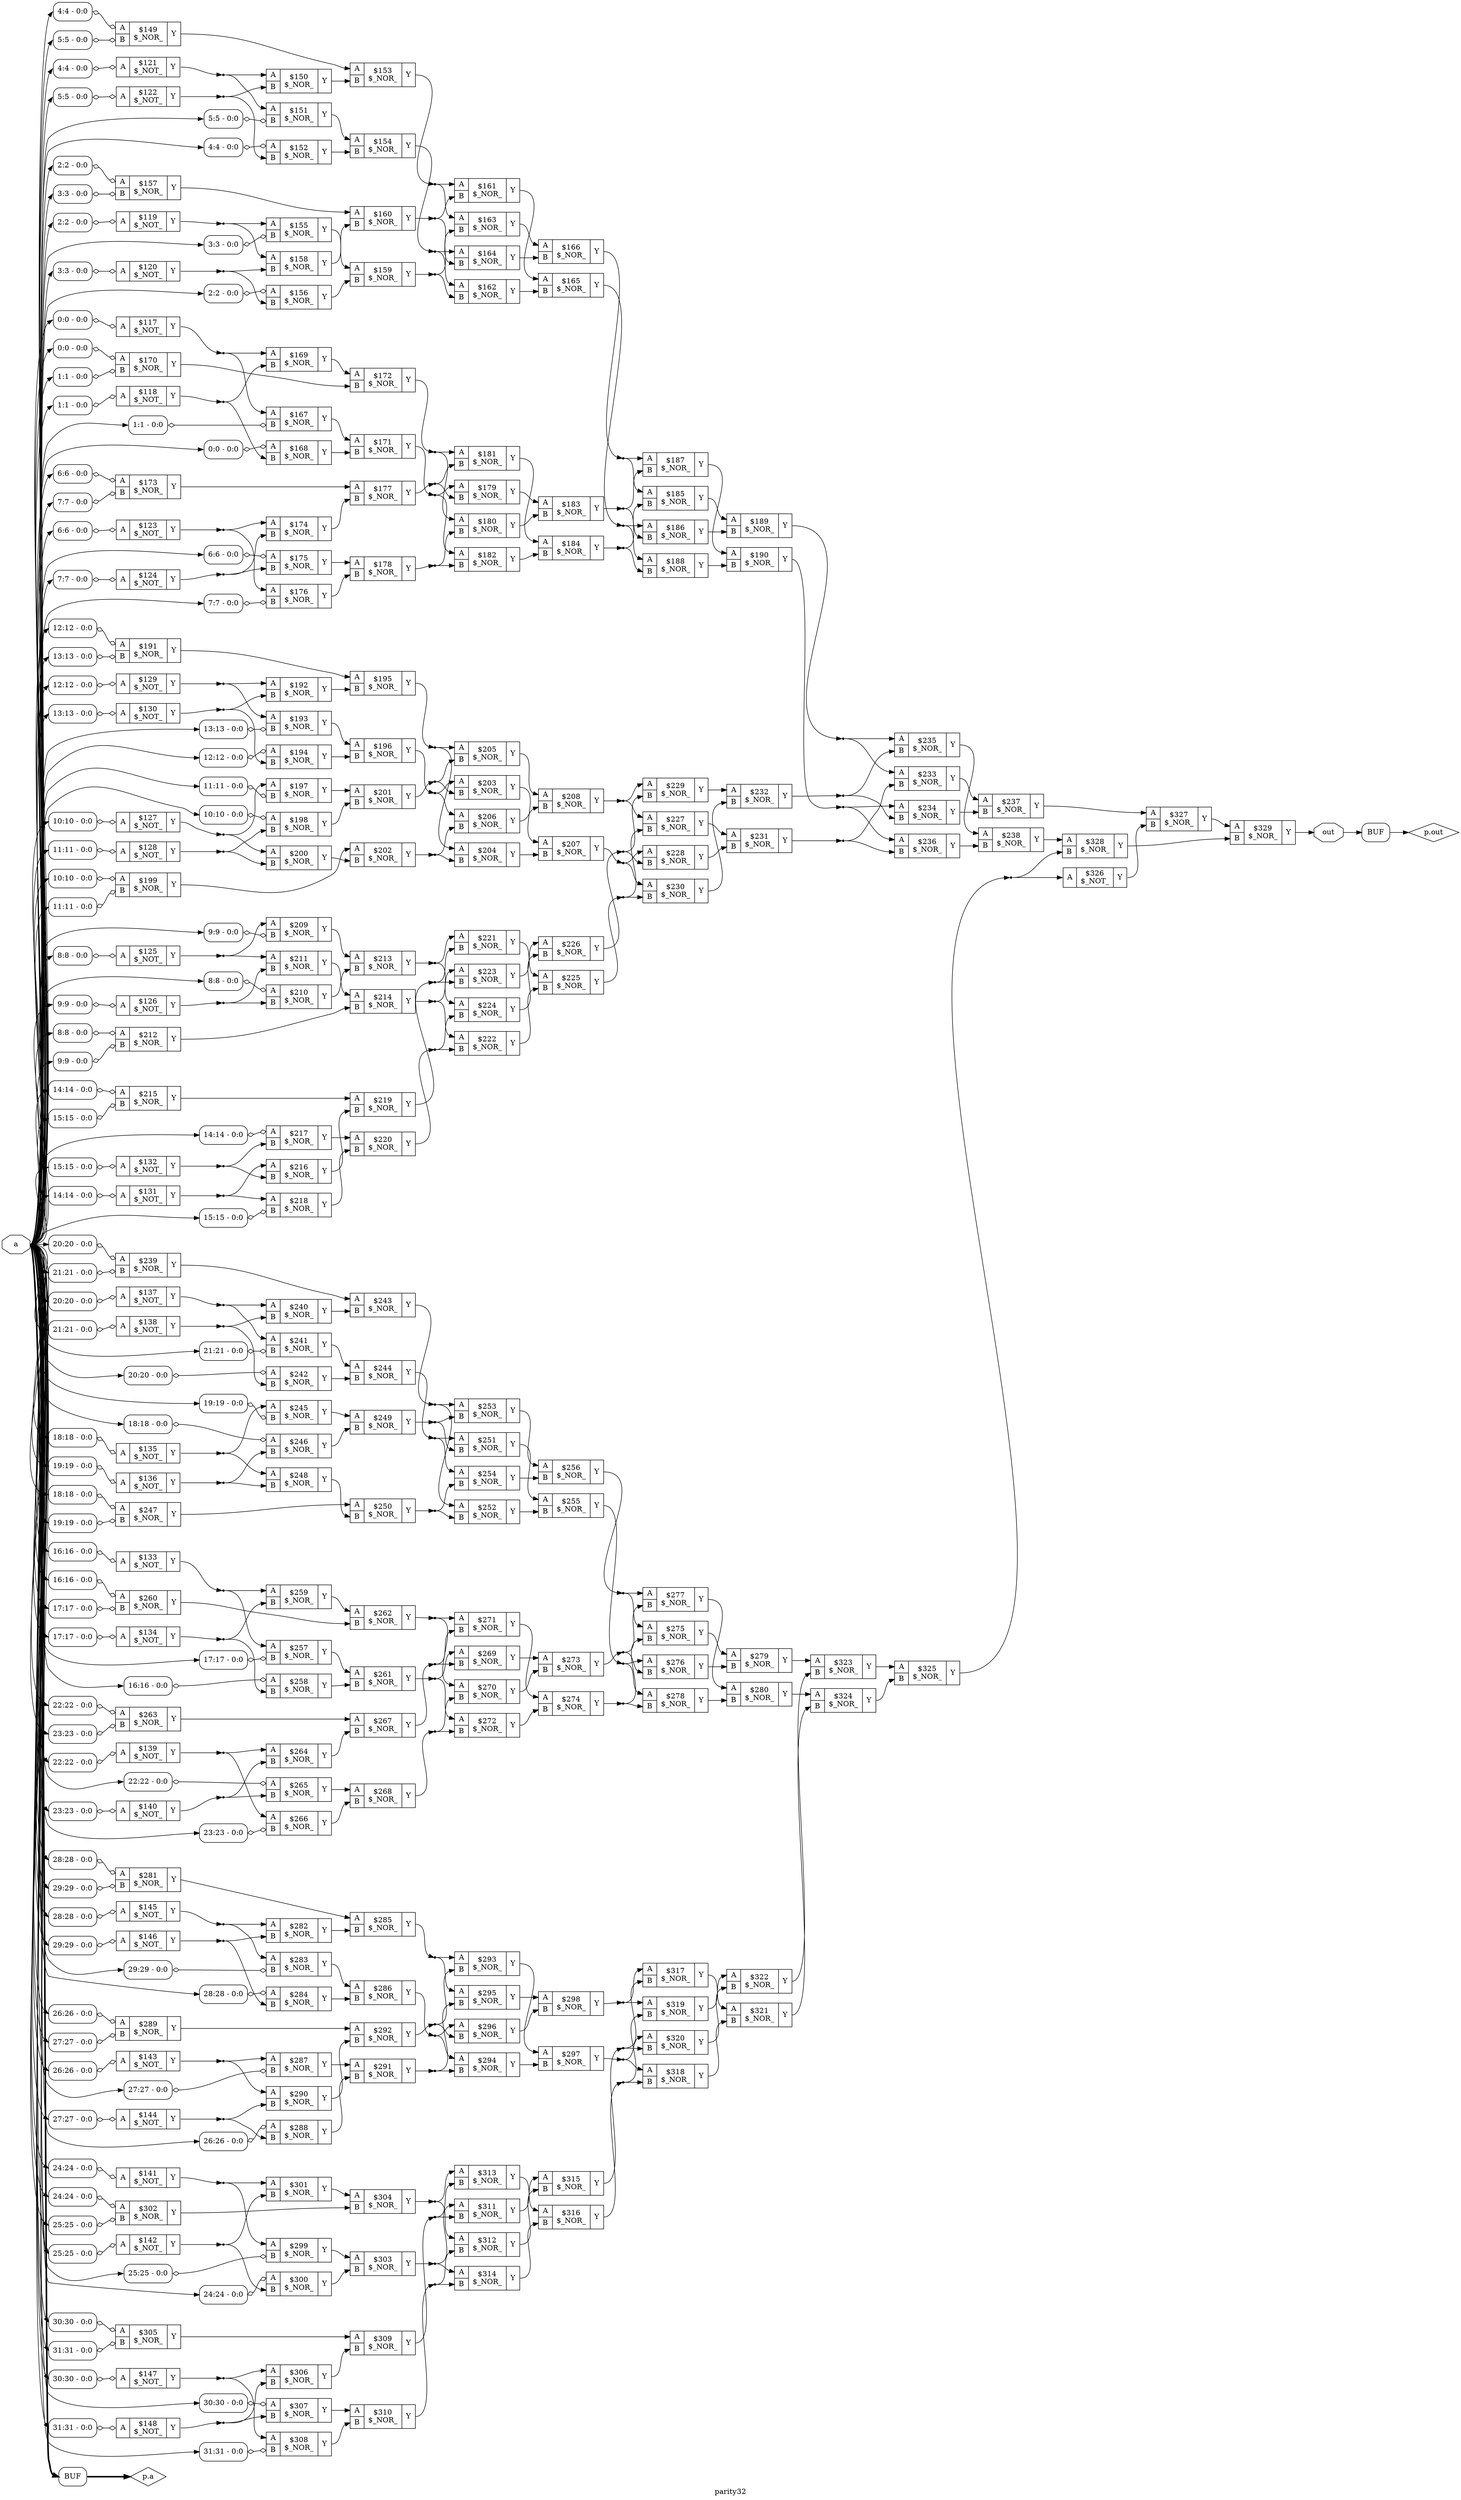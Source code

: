 digraph "parity32" {
label="parity32";
rankdir="LR";
remincross=true;
n213 [ shape=octagon, label="a", color="black", fontcolor="black" ];
n214 [ shape=octagon, label="out", color="black", fontcolor="black" ];
n215 [ shape=diamond, label="p.a", color="black", fontcolor="black" ];
n216 [ shape=diamond, label="p.out", color="black", fontcolor="black" ];
c219 [ shape=record, label="{{<p217> A}|$117\n$_NOT_|{<p218> Y}}" ];
x0 [ shape=record, style=rounded, label="<s0> 0:0 - 0:0 " ];
x0:e -> c219:p217:w [arrowhead=odiamond, arrowtail=odiamond, dir=both, color="black", label=""];
c220 [ shape=record, label="{{<p217> A}|$118\n$_NOT_|{<p218> Y}}" ];
x1 [ shape=record, style=rounded, label="<s0> 1:1 - 0:0 " ];
x1:e -> c220:p217:w [arrowhead=odiamond, arrowtail=odiamond, dir=both, color="black", label=""];
c221 [ shape=record, label="{{<p217> A}|$119\n$_NOT_|{<p218> Y}}" ];
x2 [ shape=record, style=rounded, label="<s0> 2:2 - 0:0 " ];
x2:e -> c221:p217:w [arrowhead=odiamond, arrowtail=odiamond, dir=both, color="black", label=""];
c222 [ shape=record, label="{{<p217> A}|$120\n$_NOT_|{<p218> Y}}" ];
x3 [ shape=record, style=rounded, label="<s0> 3:3 - 0:0 " ];
x3:e -> c222:p217:w [arrowhead=odiamond, arrowtail=odiamond, dir=both, color="black", label=""];
c223 [ shape=record, label="{{<p217> A}|$121\n$_NOT_|{<p218> Y}}" ];
x4 [ shape=record, style=rounded, label="<s0> 4:4 - 0:0 " ];
x4:e -> c223:p217:w [arrowhead=odiamond, arrowtail=odiamond, dir=both, color="black", label=""];
c224 [ shape=record, label="{{<p217> A}|$122\n$_NOT_|{<p218> Y}}" ];
x5 [ shape=record, style=rounded, label="<s0> 5:5 - 0:0 " ];
x5:e -> c224:p217:w [arrowhead=odiamond, arrowtail=odiamond, dir=both, color="black", label=""];
c225 [ shape=record, label="{{<p217> A}|$123\n$_NOT_|{<p218> Y}}" ];
x6 [ shape=record, style=rounded, label="<s0> 6:6 - 0:0 " ];
x6:e -> c225:p217:w [arrowhead=odiamond, arrowtail=odiamond, dir=both, color="black", label=""];
c226 [ shape=record, label="{{<p217> A}|$124\n$_NOT_|{<p218> Y}}" ];
x7 [ shape=record, style=rounded, label="<s0> 7:7 - 0:0 " ];
x7:e -> c226:p217:w [arrowhead=odiamond, arrowtail=odiamond, dir=both, color="black", label=""];
c227 [ shape=record, label="{{<p217> A}|$125\n$_NOT_|{<p218> Y}}" ];
x8 [ shape=record, style=rounded, label="<s0> 8:8 - 0:0 " ];
x8:e -> c227:p217:w [arrowhead=odiamond, arrowtail=odiamond, dir=both, color="black", label=""];
c228 [ shape=record, label="{{<p217> A}|$126\n$_NOT_|{<p218> Y}}" ];
x9 [ shape=record, style=rounded, label="<s0> 9:9 - 0:0 " ];
x9:e -> c228:p217:w [arrowhead=odiamond, arrowtail=odiamond, dir=both, color="black", label=""];
c229 [ shape=record, label="{{<p217> A}|$127\n$_NOT_|{<p218> Y}}" ];
x10 [ shape=record, style=rounded, label="<s0> 10:10 - 0:0 " ];
x10:e -> c229:p217:w [arrowhead=odiamond, arrowtail=odiamond, dir=both, color="black", label=""];
c230 [ shape=record, label="{{<p217> A}|$128\n$_NOT_|{<p218> Y}}" ];
x11 [ shape=record, style=rounded, label="<s0> 11:11 - 0:0 " ];
x11:e -> c230:p217:w [arrowhead=odiamond, arrowtail=odiamond, dir=both, color="black", label=""];
c231 [ shape=record, label="{{<p217> A}|$129\n$_NOT_|{<p218> Y}}" ];
x12 [ shape=record, style=rounded, label="<s0> 12:12 - 0:0 " ];
x12:e -> c231:p217:w [arrowhead=odiamond, arrowtail=odiamond, dir=both, color="black", label=""];
c232 [ shape=record, label="{{<p217> A}|$130\n$_NOT_|{<p218> Y}}" ];
x13 [ shape=record, style=rounded, label="<s0> 13:13 - 0:0 " ];
x13:e -> c232:p217:w [arrowhead=odiamond, arrowtail=odiamond, dir=both, color="black", label=""];
c233 [ shape=record, label="{{<p217> A}|$131\n$_NOT_|{<p218> Y}}" ];
x14 [ shape=record, style=rounded, label="<s0> 14:14 - 0:0 " ];
x14:e -> c233:p217:w [arrowhead=odiamond, arrowtail=odiamond, dir=both, color="black", label=""];
c234 [ shape=record, label="{{<p217> A}|$132\n$_NOT_|{<p218> Y}}" ];
x15 [ shape=record, style=rounded, label="<s0> 15:15 - 0:0 " ];
x15:e -> c234:p217:w [arrowhead=odiamond, arrowtail=odiamond, dir=both, color="black", label=""];
c235 [ shape=record, label="{{<p217> A}|$133\n$_NOT_|{<p218> Y}}" ];
x16 [ shape=record, style=rounded, label="<s0> 16:16 - 0:0 " ];
x16:e -> c235:p217:w [arrowhead=odiamond, arrowtail=odiamond, dir=both, color="black", label=""];
c236 [ shape=record, label="{{<p217> A}|$134\n$_NOT_|{<p218> Y}}" ];
x17 [ shape=record, style=rounded, label="<s0> 17:17 - 0:0 " ];
x17:e -> c236:p217:w [arrowhead=odiamond, arrowtail=odiamond, dir=both, color="black", label=""];
c237 [ shape=record, label="{{<p217> A}|$135\n$_NOT_|{<p218> Y}}" ];
x18 [ shape=record, style=rounded, label="<s0> 18:18 - 0:0 " ];
x18:e -> c237:p217:w [arrowhead=odiamond, arrowtail=odiamond, dir=both, color="black", label=""];
c238 [ shape=record, label="{{<p217> A}|$136\n$_NOT_|{<p218> Y}}" ];
x19 [ shape=record, style=rounded, label="<s0> 19:19 - 0:0 " ];
x19:e -> c238:p217:w [arrowhead=odiamond, arrowtail=odiamond, dir=both, color="black", label=""];
c239 [ shape=record, label="{{<p217> A}|$137\n$_NOT_|{<p218> Y}}" ];
x20 [ shape=record, style=rounded, label="<s0> 20:20 - 0:0 " ];
x20:e -> c239:p217:w [arrowhead=odiamond, arrowtail=odiamond, dir=both, color="black", label=""];
c240 [ shape=record, label="{{<p217> A}|$138\n$_NOT_|{<p218> Y}}" ];
x21 [ shape=record, style=rounded, label="<s0> 21:21 - 0:0 " ];
x21:e -> c240:p217:w [arrowhead=odiamond, arrowtail=odiamond, dir=both, color="black", label=""];
c241 [ shape=record, label="{{<p217> A}|$139\n$_NOT_|{<p218> Y}}" ];
x22 [ shape=record, style=rounded, label="<s0> 22:22 - 0:0 " ];
x22:e -> c241:p217:w [arrowhead=odiamond, arrowtail=odiamond, dir=both, color="black", label=""];
c242 [ shape=record, label="{{<p217> A}|$140\n$_NOT_|{<p218> Y}}" ];
x23 [ shape=record, style=rounded, label="<s0> 23:23 - 0:0 " ];
x23:e -> c242:p217:w [arrowhead=odiamond, arrowtail=odiamond, dir=both, color="black", label=""];
c243 [ shape=record, label="{{<p217> A}|$141\n$_NOT_|{<p218> Y}}" ];
x24 [ shape=record, style=rounded, label="<s0> 24:24 - 0:0 " ];
x24:e -> c243:p217:w [arrowhead=odiamond, arrowtail=odiamond, dir=both, color="black", label=""];
c244 [ shape=record, label="{{<p217> A}|$142\n$_NOT_|{<p218> Y}}" ];
x25 [ shape=record, style=rounded, label="<s0> 25:25 - 0:0 " ];
x25:e -> c244:p217:w [arrowhead=odiamond, arrowtail=odiamond, dir=both, color="black", label=""];
c245 [ shape=record, label="{{<p217> A}|$143\n$_NOT_|{<p218> Y}}" ];
x26 [ shape=record, style=rounded, label="<s0> 26:26 - 0:0 " ];
x26:e -> c245:p217:w [arrowhead=odiamond, arrowtail=odiamond, dir=both, color="black", label=""];
c246 [ shape=record, label="{{<p217> A}|$144\n$_NOT_|{<p218> Y}}" ];
x27 [ shape=record, style=rounded, label="<s0> 27:27 - 0:0 " ];
x27:e -> c246:p217:w [arrowhead=odiamond, arrowtail=odiamond, dir=both, color="black", label=""];
c247 [ shape=record, label="{{<p217> A}|$145\n$_NOT_|{<p218> Y}}" ];
x28 [ shape=record, style=rounded, label="<s0> 28:28 - 0:0 " ];
x28:e -> c247:p217:w [arrowhead=odiamond, arrowtail=odiamond, dir=both, color="black", label=""];
c248 [ shape=record, label="{{<p217> A}|$146\n$_NOT_|{<p218> Y}}" ];
x29 [ shape=record, style=rounded, label="<s0> 29:29 - 0:0 " ];
x29:e -> c248:p217:w [arrowhead=odiamond, arrowtail=odiamond, dir=both, color="black", label=""];
c249 [ shape=record, label="{{<p217> A}|$147\n$_NOT_|{<p218> Y}}" ];
x30 [ shape=record, style=rounded, label="<s0> 30:30 - 0:0 " ];
x30:e -> c249:p217:w [arrowhead=odiamond, arrowtail=odiamond, dir=both, color="black", label=""];
c250 [ shape=record, label="{{<p217> A}|$148\n$_NOT_|{<p218> Y}}" ];
x31 [ shape=record, style=rounded, label="<s0> 31:31 - 0:0 " ];
x31:e -> c250:p217:w [arrowhead=odiamond, arrowtail=odiamond, dir=both, color="black", label=""];
c252 [ shape=record, label="{{<p217> A|<p251> B}|$149\n$_NOR_|{<p218> Y}}" ];
x32 [ shape=record, style=rounded, label="<s0> 4:4 - 0:0 " ];
x32:e -> c252:p217:w [arrowhead=odiamond, arrowtail=odiamond, dir=both, color="black", label=""];
x33 [ shape=record, style=rounded, label="<s0> 5:5 - 0:0 " ];
x33:e -> c252:p251:w [arrowhead=odiamond, arrowtail=odiamond, dir=both, color="black", label=""];
c253 [ shape=record, label="{{<p217> A|<p251> B}|$150\n$_NOR_|{<p218> Y}}" ];
c254 [ shape=record, label="{{<p217> A|<p251> B}|$151\n$_NOR_|{<p218> Y}}" ];
x34 [ shape=record, style=rounded, label="<s0> 5:5 - 0:0 " ];
x34:e -> c254:p251:w [arrowhead=odiamond, arrowtail=odiamond, dir=both, color="black", label=""];
c255 [ shape=record, label="{{<p217> A|<p251> B}|$152\n$_NOR_|{<p218> Y}}" ];
x35 [ shape=record, style=rounded, label="<s0> 4:4 - 0:0 " ];
x35:e -> c255:p217:w [arrowhead=odiamond, arrowtail=odiamond, dir=both, color="black", label=""];
c256 [ shape=record, label="{{<p217> A|<p251> B}|$153\n$_NOR_|{<p218> Y}}" ];
c257 [ shape=record, label="{{<p217> A|<p251> B}|$154\n$_NOR_|{<p218> Y}}" ];
c258 [ shape=record, label="{{<p217> A|<p251> B}|$155\n$_NOR_|{<p218> Y}}" ];
x36 [ shape=record, style=rounded, label="<s0> 3:3 - 0:0 " ];
x36:e -> c258:p251:w [arrowhead=odiamond, arrowtail=odiamond, dir=both, color="black", label=""];
c259 [ shape=record, label="{{<p217> A|<p251> B}|$156\n$_NOR_|{<p218> Y}}" ];
x37 [ shape=record, style=rounded, label="<s0> 2:2 - 0:0 " ];
x37:e -> c259:p217:w [arrowhead=odiamond, arrowtail=odiamond, dir=both, color="black", label=""];
c260 [ shape=record, label="{{<p217> A|<p251> B}|$157\n$_NOR_|{<p218> Y}}" ];
x38 [ shape=record, style=rounded, label="<s0> 2:2 - 0:0 " ];
x38:e -> c260:p217:w [arrowhead=odiamond, arrowtail=odiamond, dir=both, color="black", label=""];
x39 [ shape=record, style=rounded, label="<s0> 3:3 - 0:0 " ];
x39:e -> c260:p251:w [arrowhead=odiamond, arrowtail=odiamond, dir=both, color="black", label=""];
c261 [ shape=record, label="{{<p217> A|<p251> B}|$158\n$_NOR_|{<p218> Y}}" ];
c262 [ shape=record, label="{{<p217> A|<p251> B}|$159\n$_NOR_|{<p218> Y}}" ];
c263 [ shape=record, label="{{<p217> A|<p251> B}|$160\n$_NOR_|{<p218> Y}}" ];
c264 [ shape=record, label="{{<p217> A|<p251> B}|$161\n$_NOR_|{<p218> Y}}" ];
c265 [ shape=record, label="{{<p217> A|<p251> B}|$162\n$_NOR_|{<p218> Y}}" ];
c266 [ shape=record, label="{{<p217> A|<p251> B}|$163\n$_NOR_|{<p218> Y}}" ];
c267 [ shape=record, label="{{<p217> A|<p251> B}|$164\n$_NOR_|{<p218> Y}}" ];
c268 [ shape=record, label="{{<p217> A|<p251> B}|$165\n$_NOR_|{<p218> Y}}" ];
c269 [ shape=record, label="{{<p217> A|<p251> B}|$166\n$_NOR_|{<p218> Y}}" ];
c270 [ shape=record, label="{{<p217> A|<p251> B}|$167\n$_NOR_|{<p218> Y}}" ];
x40 [ shape=record, style=rounded, label="<s0> 1:1 - 0:0 " ];
x40:e -> c270:p251:w [arrowhead=odiamond, arrowtail=odiamond, dir=both, color="black", label=""];
c271 [ shape=record, label="{{<p217> A|<p251> B}|$168\n$_NOR_|{<p218> Y}}" ];
x41 [ shape=record, style=rounded, label="<s0> 0:0 - 0:0 " ];
x41:e -> c271:p217:w [arrowhead=odiamond, arrowtail=odiamond, dir=both, color="black", label=""];
c272 [ shape=record, label="{{<p217> A|<p251> B}|$169\n$_NOR_|{<p218> Y}}" ];
c273 [ shape=record, label="{{<p217> A|<p251> B}|$170\n$_NOR_|{<p218> Y}}" ];
x42 [ shape=record, style=rounded, label="<s0> 0:0 - 0:0 " ];
x42:e -> c273:p217:w [arrowhead=odiamond, arrowtail=odiamond, dir=both, color="black", label=""];
x43 [ shape=record, style=rounded, label="<s0> 1:1 - 0:0 " ];
x43:e -> c273:p251:w [arrowhead=odiamond, arrowtail=odiamond, dir=both, color="black", label=""];
c274 [ shape=record, label="{{<p217> A|<p251> B}|$171\n$_NOR_|{<p218> Y}}" ];
c275 [ shape=record, label="{{<p217> A|<p251> B}|$172\n$_NOR_|{<p218> Y}}" ];
c276 [ shape=record, label="{{<p217> A|<p251> B}|$173\n$_NOR_|{<p218> Y}}" ];
x44 [ shape=record, style=rounded, label="<s0> 6:6 - 0:0 " ];
x44:e -> c276:p217:w [arrowhead=odiamond, arrowtail=odiamond, dir=both, color="black", label=""];
x45 [ shape=record, style=rounded, label="<s0> 7:7 - 0:0 " ];
x45:e -> c276:p251:w [arrowhead=odiamond, arrowtail=odiamond, dir=both, color="black", label=""];
c277 [ shape=record, label="{{<p217> A|<p251> B}|$174\n$_NOR_|{<p218> Y}}" ];
c278 [ shape=record, label="{{<p217> A|<p251> B}|$175\n$_NOR_|{<p218> Y}}" ];
x46 [ shape=record, style=rounded, label="<s0> 6:6 - 0:0 " ];
x46:e -> c278:p217:w [arrowhead=odiamond, arrowtail=odiamond, dir=both, color="black", label=""];
c279 [ shape=record, label="{{<p217> A|<p251> B}|$176\n$_NOR_|{<p218> Y}}" ];
x47 [ shape=record, style=rounded, label="<s0> 7:7 - 0:0 " ];
x47:e -> c279:p251:w [arrowhead=odiamond, arrowtail=odiamond, dir=both, color="black", label=""];
c280 [ shape=record, label="{{<p217> A|<p251> B}|$177\n$_NOR_|{<p218> Y}}" ];
c281 [ shape=record, label="{{<p217> A|<p251> B}|$178\n$_NOR_|{<p218> Y}}" ];
c282 [ shape=record, label="{{<p217> A|<p251> B}|$179\n$_NOR_|{<p218> Y}}" ];
c283 [ shape=record, label="{{<p217> A|<p251> B}|$180\n$_NOR_|{<p218> Y}}" ];
c284 [ shape=record, label="{{<p217> A|<p251> B}|$181\n$_NOR_|{<p218> Y}}" ];
c285 [ shape=record, label="{{<p217> A|<p251> B}|$182\n$_NOR_|{<p218> Y}}" ];
c286 [ shape=record, label="{{<p217> A|<p251> B}|$183\n$_NOR_|{<p218> Y}}" ];
c287 [ shape=record, label="{{<p217> A|<p251> B}|$184\n$_NOR_|{<p218> Y}}" ];
c288 [ shape=record, label="{{<p217> A|<p251> B}|$185\n$_NOR_|{<p218> Y}}" ];
c289 [ shape=record, label="{{<p217> A|<p251> B}|$186\n$_NOR_|{<p218> Y}}" ];
c290 [ shape=record, label="{{<p217> A|<p251> B}|$187\n$_NOR_|{<p218> Y}}" ];
c291 [ shape=record, label="{{<p217> A|<p251> B}|$188\n$_NOR_|{<p218> Y}}" ];
c292 [ shape=record, label="{{<p217> A|<p251> B}|$189\n$_NOR_|{<p218> Y}}" ];
c293 [ shape=record, label="{{<p217> A|<p251> B}|$190\n$_NOR_|{<p218> Y}}" ];
c294 [ shape=record, label="{{<p217> A|<p251> B}|$191\n$_NOR_|{<p218> Y}}" ];
x48 [ shape=record, style=rounded, label="<s0> 12:12 - 0:0 " ];
x48:e -> c294:p217:w [arrowhead=odiamond, arrowtail=odiamond, dir=both, color="black", label=""];
x49 [ shape=record, style=rounded, label="<s0> 13:13 - 0:0 " ];
x49:e -> c294:p251:w [arrowhead=odiamond, arrowtail=odiamond, dir=both, color="black", label=""];
c295 [ shape=record, label="{{<p217> A|<p251> B}|$192\n$_NOR_|{<p218> Y}}" ];
c296 [ shape=record, label="{{<p217> A|<p251> B}|$193\n$_NOR_|{<p218> Y}}" ];
x50 [ shape=record, style=rounded, label="<s0> 13:13 - 0:0 " ];
x50:e -> c296:p251:w [arrowhead=odiamond, arrowtail=odiamond, dir=both, color="black", label=""];
c297 [ shape=record, label="{{<p217> A|<p251> B}|$194\n$_NOR_|{<p218> Y}}" ];
x51 [ shape=record, style=rounded, label="<s0> 12:12 - 0:0 " ];
x51:e -> c297:p217:w [arrowhead=odiamond, arrowtail=odiamond, dir=both, color="black", label=""];
c298 [ shape=record, label="{{<p217> A|<p251> B}|$195\n$_NOR_|{<p218> Y}}" ];
c299 [ shape=record, label="{{<p217> A|<p251> B}|$196\n$_NOR_|{<p218> Y}}" ];
c300 [ shape=record, label="{{<p217> A|<p251> B}|$197\n$_NOR_|{<p218> Y}}" ];
x52 [ shape=record, style=rounded, label="<s0> 11:11 - 0:0 " ];
x52:e -> c300:p251:w [arrowhead=odiamond, arrowtail=odiamond, dir=both, color="black", label=""];
c301 [ shape=record, label="{{<p217> A|<p251> B}|$198\n$_NOR_|{<p218> Y}}" ];
x53 [ shape=record, style=rounded, label="<s0> 10:10 - 0:0 " ];
x53:e -> c301:p217:w [arrowhead=odiamond, arrowtail=odiamond, dir=both, color="black", label=""];
c302 [ shape=record, label="{{<p217> A|<p251> B}|$199\n$_NOR_|{<p218> Y}}" ];
x54 [ shape=record, style=rounded, label="<s0> 10:10 - 0:0 " ];
x54:e -> c302:p217:w [arrowhead=odiamond, arrowtail=odiamond, dir=both, color="black", label=""];
x55 [ shape=record, style=rounded, label="<s0> 11:11 - 0:0 " ];
x55:e -> c302:p251:w [arrowhead=odiamond, arrowtail=odiamond, dir=both, color="black", label=""];
c303 [ shape=record, label="{{<p217> A|<p251> B}|$200\n$_NOR_|{<p218> Y}}" ];
c304 [ shape=record, label="{{<p217> A|<p251> B}|$201\n$_NOR_|{<p218> Y}}" ];
c305 [ shape=record, label="{{<p217> A|<p251> B}|$202\n$_NOR_|{<p218> Y}}" ];
c306 [ shape=record, label="{{<p217> A|<p251> B}|$203\n$_NOR_|{<p218> Y}}" ];
c307 [ shape=record, label="{{<p217> A|<p251> B}|$204\n$_NOR_|{<p218> Y}}" ];
c308 [ shape=record, label="{{<p217> A|<p251> B}|$205\n$_NOR_|{<p218> Y}}" ];
c309 [ shape=record, label="{{<p217> A|<p251> B}|$206\n$_NOR_|{<p218> Y}}" ];
c310 [ shape=record, label="{{<p217> A|<p251> B}|$207\n$_NOR_|{<p218> Y}}" ];
c311 [ shape=record, label="{{<p217> A|<p251> B}|$208\n$_NOR_|{<p218> Y}}" ];
c312 [ shape=record, label="{{<p217> A|<p251> B}|$209\n$_NOR_|{<p218> Y}}" ];
x56 [ shape=record, style=rounded, label="<s0> 9:9 - 0:0 " ];
x56:e -> c312:p251:w [arrowhead=odiamond, arrowtail=odiamond, dir=both, color="black", label=""];
c313 [ shape=record, label="{{<p217> A|<p251> B}|$210\n$_NOR_|{<p218> Y}}" ];
x57 [ shape=record, style=rounded, label="<s0> 8:8 - 0:0 " ];
x57:e -> c313:p217:w [arrowhead=odiamond, arrowtail=odiamond, dir=both, color="black", label=""];
c314 [ shape=record, label="{{<p217> A|<p251> B}|$211\n$_NOR_|{<p218> Y}}" ];
c315 [ shape=record, label="{{<p217> A|<p251> B}|$212\n$_NOR_|{<p218> Y}}" ];
x58 [ shape=record, style=rounded, label="<s0> 8:8 - 0:0 " ];
x58:e -> c315:p217:w [arrowhead=odiamond, arrowtail=odiamond, dir=both, color="black", label=""];
x59 [ shape=record, style=rounded, label="<s0> 9:9 - 0:0 " ];
x59:e -> c315:p251:w [arrowhead=odiamond, arrowtail=odiamond, dir=both, color="black", label=""];
c316 [ shape=record, label="{{<p217> A|<p251> B}|$213\n$_NOR_|{<p218> Y}}" ];
c317 [ shape=record, label="{{<p217> A|<p251> B}|$214\n$_NOR_|{<p218> Y}}" ];
c318 [ shape=record, label="{{<p217> A|<p251> B}|$215\n$_NOR_|{<p218> Y}}" ];
x60 [ shape=record, style=rounded, label="<s0> 14:14 - 0:0 " ];
x60:e -> c318:p217:w [arrowhead=odiamond, arrowtail=odiamond, dir=both, color="black", label=""];
x61 [ shape=record, style=rounded, label="<s0> 15:15 - 0:0 " ];
x61:e -> c318:p251:w [arrowhead=odiamond, arrowtail=odiamond, dir=both, color="black", label=""];
c319 [ shape=record, label="{{<p217> A|<p251> B}|$216\n$_NOR_|{<p218> Y}}" ];
c320 [ shape=record, label="{{<p217> A|<p251> B}|$217\n$_NOR_|{<p218> Y}}" ];
x62 [ shape=record, style=rounded, label="<s0> 14:14 - 0:0 " ];
x62:e -> c320:p217:w [arrowhead=odiamond, arrowtail=odiamond, dir=both, color="black", label=""];
c321 [ shape=record, label="{{<p217> A|<p251> B}|$218\n$_NOR_|{<p218> Y}}" ];
x63 [ shape=record, style=rounded, label="<s0> 15:15 - 0:0 " ];
x63:e -> c321:p251:w [arrowhead=odiamond, arrowtail=odiamond, dir=both, color="black", label=""];
c322 [ shape=record, label="{{<p217> A|<p251> B}|$219\n$_NOR_|{<p218> Y}}" ];
c323 [ shape=record, label="{{<p217> A|<p251> B}|$220\n$_NOR_|{<p218> Y}}" ];
c324 [ shape=record, label="{{<p217> A|<p251> B}|$221\n$_NOR_|{<p218> Y}}" ];
c325 [ shape=record, label="{{<p217> A|<p251> B}|$222\n$_NOR_|{<p218> Y}}" ];
c326 [ shape=record, label="{{<p217> A|<p251> B}|$223\n$_NOR_|{<p218> Y}}" ];
c327 [ shape=record, label="{{<p217> A|<p251> B}|$224\n$_NOR_|{<p218> Y}}" ];
c328 [ shape=record, label="{{<p217> A|<p251> B}|$225\n$_NOR_|{<p218> Y}}" ];
c329 [ shape=record, label="{{<p217> A|<p251> B}|$226\n$_NOR_|{<p218> Y}}" ];
c330 [ shape=record, label="{{<p217> A|<p251> B}|$227\n$_NOR_|{<p218> Y}}" ];
c331 [ shape=record, label="{{<p217> A|<p251> B}|$228\n$_NOR_|{<p218> Y}}" ];
c332 [ shape=record, label="{{<p217> A|<p251> B}|$229\n$_NOR_|{<p218> Y}}" ];
c333 [ shape=record, label="{{<p217> A|<p251> B}|$230\n$_NOR_|{<p218> Y}}" ];
c334 [ shape=record, label="{{<p217> A|<p251> B}|$231\n$_NOR_|{<p218> Y}}" ];
c335 [ shape=record, label="{{<p217> A|<p251> B}|$232\n$_NOR_|{<p218> Y}}" ];
c336 [ shape=record, label="{{<p217> A|<p251> B}|$233\n$_NOR_|{<p218> Y}}" ];
c337 [ shape=record, label="{{<p217> A|<p251> B}|$234\n$_NOR_|{<p218> Y}}" ];
c338 [ shape=record, label="{{<p217> A|<p251> B}|$235\n$_NOR_|{<p218> Y}}" ];
c339 [ shape=record, label="{{<p217> A|<p251> B}|$236\n$_NOR_|{<p218> Y}}" ];
c340 [ shape=record, label="{{<p217> A|<p251> B}|$237\n$_NOR_|{<p218> Y}}" ];
c341 [ shape=record, label="{{<p217> A|<p251> B}|$238\n$_NOR_|{<p218> Y}}" ];
c342 [ shape=record, label="{{<p217> A|<p251> B}|$239\n$_NOR_|{<p218> Y}}" ];
x64 [ shape=record, style=rounded, label="<s0> 20:20 - 0:0 " ];
x64:e -> c342:p217:w [arrowhead=odiamond, arrowtail=odiamond, dir=both, color="black", label=""];
x65 [ shape=record, style=rounded, label="<s0> 21:21 - 0:0 " ];
x65:e -> c342:p251:w [arrowhead=odiamond, arrowtail=odiamond, dir=both, color="black", label=""];
c343 [ shape=record, label="{{<p217> A|<p251> B}|$240\n$_NOR_|{<p218> Y}}" ];
c344 [ shape=record, label="{{<p217> A|<p251> B}|$241\n$_NOR_|{<p218> Y}}" ];
x66 [ shape=record, style=rounded, label="<s0> 21:21 - 0:0 " ];
x66:e -> c344:p251:w [arrowhead=odiamond, arrowtail=odiamond, dir=both, color="black", label=""];
c345 [ shape=record, label="{{<p217> A|<p251> B}|$242\n$_NOR_|{<p218> Y}}" ];
x67 [ shape=record, style=rounded, label="<s0> 20:20 - 0:0 " ];
x67:e -> c345:p217:w [arrowhead=odiamond, arrowtail=odiamond, dir=both, color="black", label=""];
c346 [ shape=record, label="{{<p217> A|<p251> B}|$243\n$_NOR_|{<p218> Y}}" ];
c347 [ shape=record, label="{{<p217> A|<p251> B}|$244\n$_NOR_|{<p218> Y}}" ];
c348 [ shape=record, label="{{<p217> A|<p251> B}|$245\n$_NOR_|{<p218> Y}}" ];
x68 [ shape=record, style=rounded, label="<s0> 19:19 - 0:0 " ];
x68:e -> c348:p251:w [arrowhead=odiamond, arrowtail=odiamond, dir=both, color="black", label=""];
c349 [ shape=record, label="{{<p217> A|<p251> B}|$246\n$_NOR_|{<p218> Y}}" ];
x69 [ shape=record, style=rounded, label="<s0> 18:18 - 0:0 " ];
x69:e -> c349:p217:w [arrowhead=odiamond, arrowtail=odiamond, dir=both, color="black", label=""];
c350 [ shape=record, label="{{<p217> A|<p251> B}|$247\n$_NOR_|{<p218> Y}}" ];
x70 [ shape=record, style=rounded, label="<s0> 18:18 - 0:0 " ];
x70:e -> c350:p217:w [arrowhead=odiamond, arrowtail=odiamond, dir=both, color="black", label=""];
x71 [ shape=record, style=rounded, label="<s0> 19:19 - 0:0 " ];
x71:e -> c350:p251:w [arrowhead=odiamond, arrowtail=odiamond, dir=both, color="black", label=""];
c351 [ shape=record, label="{{<p217> A|<p251> B}|$248\n$_NOR_|{<p218> Y}}" ];
c352 [ shape=record, label="{{<p217> A|<p251> B}|$249\n$_NOR_|{<p218> Y}}" ];
c353 [ shape=record, label="{{<p217> A|<p251> B}|$250\n$_NOR_|{<p218> Y}}" ];
c354 [ shape=record, label="{{<p217> A|<p251> B}|$251\n$_NOR_|{<p218> Y}}" ];
c355 [ shape=record, label="{{<p217> A|<p251> B}|$252\n$_NOR_|{<p218> Y}}" ];
c356 [ shape=record, label="{{<p217> A|<p251> B}|$253\n$_NOR_|{<p218> Y}}" ];
c357 [ shape=record, label="{{<p217> A|<p251> B}|$254\n$_NOR_|{<p218> Y}}" ];
c358 [ shape=record, label="{{<p217> A|<p251> B}|$255\n$_NOR_|{<p218> Y}}" ];
c359 [ shape=record, label="{{<p217> A|<p251> B}|$256\n$_NOR_|{<p218> Y}}" ];
c360 [ shape=record, label="{{<p217> A|<p251> B}|$257\n$_NOR_|{<p218> Y}}" ];
x72 [ shape=record, style=rounded, label="<s0> 17:17 - 0:0 " ];
x72:e -> c360:p251:w [arrowhead=odiamond, arrowtail=odiamond, dir=both, color="black", label=""];
c361 [ shape=record, label="{{<p217> A|<p251> B}|$258\n$_NOR_|{<p218> Y}}" ];
x73 [ shape=record, style=rounded, label="<s0> 16:16 - 0:0 " ];
x73:e -> c361:p217:w [arrowhead=odiamond, arrowtail=odiamond, dir=both, color="black", label=""];
c362 [ shape=record, label="{{<p217> A|<p251> B}|$259\n$_NOR_|{<p218> Y}}" ];
c363 [ shape=record, label="{{<p217> A|<p251> B}|$260\n$_NOR_|{<p218> Y}}" ];
x74 [ shape=record, style=rounded, label="<s0> 16:16 - 0:0 " ];
x74:e -> c363:p217:w [arrowhead=odiamond, arrowtail=odiamond, dir=both, color="black", label=""];
x75 [ shape=record, style=rounded, label="<s0> 17:17 - 0:0 " ];
x75:e -> c363:p251:w [arrowhead=odiamond, arrowtail=odiamond, dir=both, color="black", label=""];
c364 [ shape=record, label="{{<p217> A|<p251> B}|$261\n$_NOR_|{<p218> Y}}" ];
c365 [ shape=record, label="{{<p217> A|<p251> B}|$262\n$_NOR_|{<p218> Y}}" ];
c366 [ shape=record, label="{{<p217> A|<p251> B}|$263\n$_NOR_|{<p218> Y}}" ];
x76 [ shape=record, style=rounded, label="<s0> 22:22 - 0:0 " ];
x76:e -> c366:p217:w [arrowhead=odiamond, arrowtail=odiamond, dir=both, color="black", label=""];
x77 [ shape=record, style=rounded, label="<s0> 23:23 - 0:0 " ];
x77:e -> c366:p251:w [arrowhead=odiamond, arrowtail=odiamond, dir=both, color="black", label=""];
c367 [ shape=record, label="{{<p217> A|<p251> B}|$264\n$_NOR_|{<p218> Y}}" ];
c368 [ shape=record, label="{{<p217> A|<p251> B}|$265\n$_NOR_|{<p218> Y}}" ];
x78 [ shape=record, style=rounded, label="<s0> 22:22 - 0:0 " ];
x78:e -> c368:p217:w [arrowhead=odiamond, arrowtail=odiamond, dir=both, color="black", label=""];
c369 [ shape=record, label="{{<p217> A|<p251> B}|$266\n$_NOR_|{<p218> Y}}" ];
x79 [ shape=record, style=rounded, label="<s0> 23:23 - 0:0 " ];
x79:e -> c369:p251:w [arrowhead=odiamond, arrowtail=odiamond, dir=both, color="black", label=""];
c370 [ shape=record, label="{{<p217> A|<p251> B}|$267\n$_NOR_|{<p218> Y}}" ];
c371 [ shape=record, label="{{<p217> A|<p251> B}|$268\n$_NOR_|{<p218> Y}}" ];
c372 [ shape=record, label="{{<p217> A|<p251> B}|$269\n$_NOR_|{<p218> Y}}" ];
c373 [ shape=record, label="{{<p217> A|<p251> B}|$270\n$_NOR_|{<p218> Y}}" ];
c374 [ shape=record, label="{{<p217> A|<p251> B}|$271\n$_NOR_|{<p218> Y}}" ];
c375 [ shape=record, label="{{<p217> A|<p251> B}|$272\n$_NOR_|{<p218> Y}}" ];
c376 [ shape=record, label="{{<p217> A|<p251> B}|$273\n$_NOR_|{<p218> Y}}" ];
c377 [ shape=record, label="{{<p217> A|<p251> B}|$274\n$_NOR_|{<p218> Y}}" ];
c378 [ shape=record, label="{{<p217> A|<p251> B}|$275\n$_NOR_|{<p218> Y}}" ];
c379 [ shape=record, label="{{<p217> A|<p251> B}|$276\n$_NOR_|{<p218> Y}}" ];
c380 [ shape=record, label="{{<p217> A|<p251> B}|$277\n$_NOR_|{<p218> Y}}" ];
c381 [ shape=record, label="{{<p217> A|<p251> B}|$278\n$_NOR_|{<p218> Y}}" ];
c382 [ shape=record, label="{{<p217> A|<p251> B}|$279\n$_NOR_|{<p218> Y}}" ];
c383 [ shape=record, label="{{<p217> A|<p251> B}|$280\n$_NOR_|{<p218> Y}}" ];
c384 [ shape=record, label="{{<p217> A|<p251> B}|$281\n$_NOR_|{<p218> Y}}" ];
x80 [ shape=record, style=rounded, label="<s0> 28:28 - 0:0 " ];
x80:e -> c384:p217:w [arrowhead=odiamond, arrowtail=odiamond, dir=both, color="black", label=""];
x81 [ shape=record, style=rounded, label="<s0> 29:29 - 0:0 " ];
x81:e -> c384:p251:w [arrowhead=odiamond, arrowtail=odiamond, dir=both, color="black", label=""];
c385 [ shape=record, label="{{<p217> A|<p251> B}|$282\n$_NOR_|{<p218> Y}}" ];
c386 [ shape=record, label="{{<p217> A|<p251> B}|$283\n$_NOR_|{<p218> Y}}" ];
x82 [ shape=record, style=rounded, label="<s0> 29:29 - 0:0 " ];
x82:e -> c386:p251:w [arrowhead=odiamond, arrowtail=odiamond, dir=both, color="black", label=""];
c387 [ shape=record, label="{{<p217> A|<p251> B}|$284\n$_NOR_|{<p218> Y}}" ];
x83 [ shape=record, style=rounded, label="<s0> 28:28 - 0:0 " ];
x83:e -> c387:p217:w [arrowhead=odiamond, arrowtail=odiamond, dir=both, color="black", label=""];
c388 [ shape=record, label="{{<p217> A|<p251> B}|$285\n$_NOR_|{<p218> Y}}" ];
c389 [ shape=record, label="{{<p217> A|<p251> B}|$286\n$_NOR_|{<p218> Y}}" ];
c390 [ shape=record, label="{{<p217> A|<p251> B}|$287\n$_NOR_|{<p218> Y}}" ];
x84 [ shape=record, style=rounded, label="<s0> 27:27 - 0:0 " ];
x84:e -> c390:p251:w [arrowhead=odiamond, arrowtail=odiamond, dir=both, color="black", label=""];
c391 [ shape=record, label="{{<p217> A|<p251> B}|$288\n$_NOR_|{<p218> Y}}" ];
x85 [ shape=record, style=rounded, label="<s0> 26:26 - 0:0 " ];
x85:e -> c391:p217:w [arrowhead=odiamond, arrowtail=odiamond, dir=both, color="black", label=""];
c392 [ shape=record, label="{{<p217> A|<p251> B}|$289\n$_NOR_|{<p218> Y}}" ];
x86 [ shape=record, style=rounded, label="<s0> 26:26 - 0:0 " ];
x86:e -> c392:p217:w [arrowhead=odiamond, arrowtail=odiamond, dir=both, color="black", label=""];
x87 [ shape=record, style=rounded, label="<s0> 27:27 - 0:0 " ];
x87:e -> c392:p251:w [arrowhead=odiamond, arrowtail=odiamond, dir=both, color="black", label=""];
c393 [ shape=record, label="{{<p217> A|<p251> B}|$290\n$_NOR_|{<p218> Y}}" ];
c394 [ shape=record, label="{{<p217> A|<p251> B}|$291\n$_NOR_|{<p218> Y}}" ];
c395 [ shape=record, label="{{<p217> A|<p251> B}|$292\n$_NOR_|{<p218> Y}}" ];
c396 [ shape=record, label="{{<p217> A|<p251> B}|$293\n$_NOR_|{<p218> Y}}" ];
c397 [ shape=record, label="{{<p217> A|<p251> B}|$294\n$_NOR_|{<p218> Y}}" ];
c398 [ shape=record, label="{{<p217> A|<p251> B}|$295\n$_NOR_|{<p218> Y}}" ];
c399 [ shape=record, label="{{<p217> A|<p251> B}|$296\n$_NOR_|{<p218> Y}}" ];
c400 [ shape=record, label="{{<p217> A|<p251> B}|$297\n$_NOR_|{<p218> Y}}" ];
c401 [ shape=record, label="{{<p217> A|<p251> B}|$298\n$_NOR_|{<p218> Y}}" ];
c402 [ shape=record, label="{{<p217> A|<p251> B}|$299\n$_NOR_|{<p218> Y}}" ];
x88 [ shape=record, style=rounded, label="<s0> 25:25 - 0:0 " ];
x88:e -> c402:p251:w [arrowhead=odiamond, arrowtail=odiamond, dir=both, color="black", label=""];
c403 [ shape=record, label="{{<p217> A|<p251> B}|$300\n$_NOR_|{<p218> Y}}" ];
x89 [ shape=record, style=rounded, label="<s0> 24:24 - 0:0 " ];
x89:e -> c403:p217:w [arrowhead=odiamond, arrowtail=odiamond, dir=both, color="black", label=""];
c404 [ shape=record, label="{{<p217> A|<p251> B}|$301\n$_NOR_|{<p218> Y}}" ];
c405 [ shape=record, label="{{<p217> A|<p251> B}|$302\n$_NOR_|{<p218> Y}}" ];
x90 [ shape=record, style=rounded, label="<s0> 24:24 - 0:0 " ];
x90:e -> c405:p217:w [arrowhead=odiamond, arrowtail=odiamond, dir=both, color="black", label=""];
x91 [ shape=record, style=rounded, label="<s0> 25:25 - 0:0 " ];
x91:e -> c405:p251:w [arrowhead=odiamond, arrowtail=odiamond, dir=both, color="black", label=""];
c406 [ shape=record, label="{{<p217> A|<p251> B}|$303\n$_NOR_|{<p218> Y}}" ];
c407 [ shape=record, label="{{<p217> A|<p251> B}|$304\n$_NOR_|{<p218> Y}}" ];
c408 [ shape=record, label="{{<p217> A|<p251> B}|$305\n$_NOR_|{<p218> Y}}" ];
x92 [ shape=record, style=rounded, label="<s0> 30:30 - 0:0 " ];
x92:e -> c408:p217:w [arrowhead=odiamond, arrowtail=odiamond, dir=both, color="black", label=""];
x93 [ shape=record, style=rounded, label="<s0> 31:31 - 0:0 " ];
x93:e -> c408:p251:w [arrowhead=odiamond, arrowtail=odiamond, dir=both, color="black", label=""];
c409 [ shape=record, label="{{<p217> A|<p251> B}|$306\n$_NOR_|{<p218> Y}}" ];
c410 [ shape=record, label="{{<p217> A|<p251> B}|$307\n$_NOR_|{<p218> Y}}" ];
x94 [ shape=record, style=rounded, label="<s0> 30:30 - 0:0 " ];
x94:e -> c410:p217:w [arrowhead=odiamond, arrowtail=odiamond, dir=both, color="black", label=""];
c411 [ shape=record, label="{{<p217> A|<p251> B}|$308\n$_NOR_|{<p218> Y}}" ];
x95 [ shape=record, style=rounded, label="<s0> 31:31 - 0:0 " ];
x95:e -> c411:p251:w [arrowhead=odiamond, arrowtail=odiamond, dir=both, color="black", label=""];
c412 [ shape=record, label="{{<p217> A|<p251> B}|$309\n$_NOR_|{<p218> Y}}" ];
c413 [ shape=record, label="{{<p217> A|<p251> B}|$310\n$_NOR_|{<p218> Y}}" ];
c414 [ shape=record, label="{{<p217> A|<p251> B}|$311\n$_NOR_|{<p218> Y}}" ];
c415 [ shape=record, label="{{<p217> A|<p251> B}|$312\n$_NOR_|{<p218> Y}}" ];
c416 [ shape=record, label="{{<p217> A|<p251> B}|$313\n$_NOR_|{<p218> Y}}" ];
c417 [ shape=record, label="{{<p217> A|<p251> B}|$314\n$_NOR_|{<p218> Y}}" ];
c418 [ shape=record, label="{{<p217> A|<p251> B}|$315\n$_NOR_|{<p218> Y}}" ];
c419 [ shape=record, label="{{<p217> A|<p251> B}|$316\n$_NOR_|{<p218> Y}}" ];
c420 [ shape=record, label="{{<p217> A|<p251> B}|$317\n$_NOR_|{<p218> Y}}" ];
c421 [ shape=record, label="{{<p217> A|<p251> B}|$318\n$_NOR_|{<p218> Y}}" ];
c422 [ shape=record, label="{{<p217> A|<p251> B}|$319\n$_NOR_|{<p218> Y}}" ];
c423 [ shape=record, label="{{<p217> A|<p251> B}|$320\n$_NOR_|{<p218> Y}}" ];
c424 [ shape=record, label="{{<p217> A|<p251> B}|$321\n$_NOR_|{<p218> Y}}" ];
c425 [ shape=record, label="{{<p217> A|<p251> B}|$322\n$_NOR_|{<p218> Y}}" ];
c426 [ shape=record, label="{{<p217> A|<p251> B}|$323\n$_NOR_|{<p218> Y}}" ];
c427 [ shape=record, label="{{<p217> A|<p251> B}|$324\n$_NOR_|{<p218> Y}}" ];
c428 [ shape=record, label="{{<p217> A|<p251> B}|$325\n$_NOR_|{<p218> Y}}" ];
c429 [ shape=record, label="{{<p217> A}|$326\n$_NOT_|{<p218> Y}}" ];
c430 [ shape=record, label="{{<p217> A|<p251> B}|$327\n$_NOR_|{<p218> Y}}" ];
c431 [ shape=record, label="{{<p217> A|<p251> B}|$328\n$_NOR_|{<p218> Y}}" ];
c432 [ shape=record, label="{{<p217> A|<p251> B}|$329\n$_NOR_|{<p218> Y}}" ];
x96 [shape=box, style=rounded, label="BUF"];
x97 [shape=box, style=rounded, label="BUF"];
n1 [ shape=point ];
c286:p218:e -> n1:w [color="black", label=""];
n1:e -> c289:p251:w [color="black", label=""];
n1:e -> c290:p251:w [color="black", label=""];
c295:p218:e -> c298:p251:w [color="black", label=""];
c385:p218:e -> c388:p251:w [color="black", label=""];
c386:p218:e -> c389:p217:w [color="black", label=""];
c387:p218:e -> c389:p251:w [color="black", label=""];
n103 [ shape=point ];
c388:p218:e -> n103:w [color="black", label=""];
n103:e -> c396:p217:w [color="black", label=""];
n103:e -> c398:p217:w [color="black", label=""];
n104 [ shape=point ];
c389:p218:e -> n104:w [color="black", label=""];
n104:e -> c397:p217:w [color="black", label=""];
n104:e -> c399:p217:w [color="black", label=""];
c390:p218:e -> c394:p217:w [color="black", label=""];
c391:p218:e -> c394:p251:w [color="black", label=""];
c392:p218:e -> c395:p217:w [color="black", label=""];
c393:p218:e -> c395:p251:w [color="black", label=""];
n109 [ shape=point ];
c394:p218:e -> n109:w [color="black", label=""];
n109:e -> c397:p251:w [color="black", label=""];
n109:e -> c398:p251:w [color="black", label=""];
c296:p218:e -> c299:p217:w [color="black", label=""];
n110 [ shape=point ];
c395:p218:e -> n110:w [color="black", label=""];
n110:e -> c396:p251:w [color="black", label=""];
n110:e -> c399:p251:w [color="black", label=""];
c396:p218:e -> c400:p217:w [color="black", label=""];
c397:p218:e -> c400:p251:w [color="black", label=""];
c398:p218:e -> c401:p217:w [color="black", label=""];
c399:p218:e -> c401:p251:w [color="black", label=""];
n115 [ shape=point ];
c400:p218:e -> n115:w [color="black", label=""];
n115:e -> c421:p217:w [color="black", label=""];
n115:e -> c423:p217:w [color="black", label=""];
n116 [ shape=point ];
c401:p218:e -> n116:w [color="black", label=""];
n116:e -> c420:p217:w [color="black", label=""];
n116:e -> c422:p217:w [color="black", label=""];
c402:p218:e -> c406:p217:w [color="black", label=""];
c403:p218:e -> c406:p251:w [color="black", label=""];
c404:p218:e -> c407:p217:w [color="black", label=""];
c297:p218:e -> c299:p251:w [color="black", label=""];
c405:p218:e -> c407:p251:w [color="black", label=""];
n121 [ shape=point ];
c406:p218:e -> n121:w [color="black", label=""];
n121:e -> c414:p217:w [color="black", label=""];
n121:e -> c417:p217:w [color="black", label=""];
n122 [ shape=point ];
c407:p218:e -> n122:w [color="black", label=""];
n122:e -> c415:p217:w [color="black", label=""];
n122:e -> c416:p217:w [color="black", label=""];
c408:p218:e -> c412:p217:w [color="black", label=""];
c409:p218:e -> c412:p251:w [color="black", label=""];
c410:p218:e -> c413:p217:w [color="black", label=""];
c411:p218:e -> c413:p251:w [color="black", label=""];
n127 [ shape=point ];
c412:p218:e -> n127:w [color="black", label=""];
n127:e -> c414:p251:w [color="black", label=""];
n127:e -> c416:p251:w [color="black", label=""];
n128 [ shape=point ];
c413:p218:e -> n128:w [color="black", label=""];
n128:e -> c415:p251:w [color="black", label=""];
n128:e -> c417:p251:w [color="black", label=""];
c414:p218:e -> c418:p217:w [color="black", label=""];
n13 [ shape=point ];
c298:p218:e -> n13:w [color="black", label=""];
n13:e -> c307:p217:w [color="black", label=""];
n13:e -> c308:p217:w [color="black", label=""];
c415:p218:e -> c418:p251:w [color="black", label=""];
c416:p218:e -> c419:p217:w [color="black", label=""];
c417:p218:e -> c419:p251:w [color="black", label=""];
n133 [ shape=point ];
c418:p218:e -> n133:w [color="black", label=""];
n133:e -> c420:p251:w [color="black", label=""];
n133:e -> c423:p251:w [color="black", label=""];
n134 [ shape=point ];
c419:p218:e -> n134:w [color="black", label=""];
n134:e -> c421:p251:w [color="black", label=""];
n134:e -> c422:p251:w [color="black", label=""];
c420:p218:e -> c424:p217:w [color="black", label=""];
c421:p218:e -> c424:p251:w [color="black", label=""];
c422:p218:e -> c425:p217:w [color="black", label=""];
c423:p218:e -> c425:p251:w [color="black", label=""];
c424:p218:e -> c427:p251:w [color="black", label=""];
n14 [ shape=point ];
c299:p218:e -> n14:w [color="black", label=""];
n14:e -> c306:p217:w [color="black", label=""];
n14:e -> c309:p217:w [color="black", label=""];
c425:p218:e -> c426:p251:w [color="black", label=""];
c426:p218:e -> c428:p217:w [color="black", label=""];
c427:p218:e -> c428:p251:w [color="black", label=""];
n143 [ shape=point ];
c428:p218:e -> n143:w [color="black", label=""];
n143:e -> c429:p217:w [color="black", label=""];
n143:e -> c431:p251:w [color="black", label=""];
c429:p218:e -> c430:p251:w [color="black", label=""];
c430:p218:e -> c432:p217:w [color="black", label=""];
c431:p218:e -> c432:p251:w [color="black", label=""];
n147 [ shape=point ];
c219:p218:e -> n147:w [color="black", label=""];
n147:e -> c270:p217:w [color="black", label=""];
n147:e -> c272:p217:w [color="black", label=""];
n148 [ shape=point ];
c220:p218:e -> n148:w [color="black", label=""];
n148:e -> c271:p251:w [color="black", label=""];
n148:e -> c272:p251:w [color="black", label=""];
n149 [ shape=point ];
c221:p218:e -> n149:w [color="black", label=""];
n149:e -> c258:p217:w [color="black", label=""];
n149:e -> c261:p217:w [color="black", label=""];
c300:p218:e -> c304:p217:w [color="black", label=""];
n150 [ shape=point ];
c222:p218:e -> n150:w [color="black", label=""];
n150:e -> c259:p251:w [color="black", label=""];
n150:e -> c261:p251:w [color="black", label=""];
n151 [ shape=point ];
c223:p218:e -> n151:w [color="black", label=""];
n151:e -> c253:p217:w [color="black", label=""];
n151:e -> c254:p217:w [color="black", label=""];
n152 [ shape=point ];
c224:p218:e -> n152:w [color="black", label=""];
n152:e -> c253:p251:w [color="black", label=""];
n152:e -> c255:p251:w [color="black", label=""];
n153 [ shape=point ];
c225:p218:e -> n153:w [color="black", label=""];
n153:e -> c277:p217:w [color="black", label=""];
n153:e -> c279:p217:w [color="black", label=""];
n154 [ shape=point ];
c226:p218:e -> n154:w [color="black", label=""];
n154:e -> c277:p251:w [color="black", label=""];
n154:e -> c278:p251:w [color="black", label=""];
n155 [ shape=point ];
c227:p218:e -> n155:w [color="black", label=""];
n155:e -> c312:p217:w [color="black", label=""];
n155:e -> c314:p217:w [color="black", label=""];
n156 [ shape=point ];
c228:p218:e -> n156:w [color="black", label=""];
n156:e -> c313:p251:w [color="black", label=""];
n156:e -> c314:p251:w [color="black", label=""];
n157 [ shape=point ];
c229:p218:e -> n157:w [color="black", label=""];
n157:e -> c300:p217:w [color="black", label=""];
n157:e -> c303:p217:w [color="black", label=""];
n158 [ shape=point ];
c230:p218:e -> n158:w [color="black", label=""];
n158:e -> c301:p251:w [color="black", label=""];
n158:e -> c303:p251:w [color="black", label=""];
n159 [ shape=point ];
c231:p218:e -> n159:w [color="black", label=""];
n159:e -> c295:p217:w [color="black", label=""];
n159:e -> c296:p217:w [color="black", label=""];
c301:p218:e -> c304:p251:w [color="black", label=""];
n160 [ shape=point ];
c232:p218:e -> n160:w [color="black", label=""];
n160:e -> c295:p251:w [color="black", label=""];
n160:e -> c297:p251:w [color="black", label=""];
n161 [ shape=point ];
c233:p218:e -> n161:w [color="black", label=""];
n161:e -> c319:p217:w [color="black", label=""];
n161:e -> c321:p217:w [color="black", label=""];
n162 [ shape=point ];
c234:p218:e -> n162:w [color="black", label=""];
n162:e -> c319:p251:w [color="black", label=""];
n162:e -> c320:p251:w [color="black", label=""];
n163 [ shape=point ];
c235:p218:e -> n163:w [color="black", label=""];
n163:e -> c360:p217:w [color="black", label=""];
n163:e -> c362:p217:w [color="black", label=""];
n164 [ shape=point ];
c236:p218:e -> n164:w [color="black", label=""];
n164:e -> c361:p251:w [color="black", label=""];
n164:e -> c362:p251:w [color="black", label=""];
n165 [ shape=point ];
c237:p218:e -> n165:w [color="black", label=""];
n165:e -> c348:p217:w [color="black", label=""];
n165:e -> c351:p217:w [color="black", label=""];
n166 [ shape=point ];
c238:p218:e -> n166:w [color="black", label=""];
n166:e -> c349:p251:w [color="black", label=""];
n166:e -> c351:p251:w [color="black", label=""];
n167 [ shape=point ];
c239:p218:e -> n167:w [color="black", label=""];
n167:e -> c343:p217:w [color="black", label=""];
n167:e -> c344:p217:w [color="black", label=""];
n168 [ shape=point ];
c240:p218:e -> n168:w [color="black", label=""];
n168:e -> c343:p251:w [color="black", label=""];
n168:e -> c345:p251:w [color="black", label=""];
n169 [ shape=point ];
c241:p218:e -> n169:w [color="black", label=""];
n169:e -> c367:p217:w [color="black", label=""];
n169:e -> c369:p217:w [color="black", label=""];
c302:p218:e -> c305:p217:w [color="black", label=""];
n170 [ shape=point ];
c242:p218:e -> n170:w [color="black", label=""];
n170:e -> c367:p251:w [color="black", label=""];
n170:e -> c368:p251:w [color="black", label=""];
n171 [ shape=point ];
c243:p218:e -> n171:w [color="black", label=""];
n171:e -> c402:p217:w [color="black", label=""];
n171:e -> c404:p217:w [color="black", label=""];
n172 [ shape=point ];
c244:p218:e -> n172:w [color="black", label=""];
n172:e -> c403:p251:w [color="black", label=""];
n172:e -> c404:p251:w [color="black", label=""];
n173 [ shape=point ];
c245:p218:e -> n173:w [color="black", label=""];
n173:e -> c390:p217:w [color="black", label=""];
n173:e -> c393:p217:w [color="black", label=""];
n174 [ shape=point ];
c246:p218:e -> n174:w [color="black", label=""];
n174:e -> c391:p251:w [color="black", label=""];
n174:e -> c393:p251:w [color="black", label=""];
n175 [ shape=point ];
c247:p218:e -> n175:w [color="black", label=""];
n175:e -> c385:p217:w [color="black", label=""];
n175:e -> c386:p217:w [color="black", label=""];
n176 [ shape=point ];
c248:p218:e -> n176:w [color="black", label=""];
n176:e -> c385:p251:w [color="black", label=""];
n176:e -> c387:p251:w [color="black", label=""];
n177 [ shape=point ];
c249:p218:e -> n177:w [color="black", label=""];
n177:e -> c409:p217:w [color="black", label=""];
n177:e -> c411:p217:w [color="black", label=""];
n178 [ shape=point ];
c250:p218:e -> n178:w [color="black", label=""];
n178:e -> c409:p251:w [color="black", label=""];
n178:e -> c410:p251:w [color="black", label=""];
c252:p218:e -> c256:p217:w [color="black", label=""];
c303:p218:e -> c305:p251:w [color="black", label=""];
c253:p218:e -> c256:p251:w [color="black", label=""];
c254:p218:e -> c257:p217:w [color="black", label=""];
c255:p218:e -> c257:p251:w [color="black", label=""];
n183 [ shape=point ];
c256:p218:e -> n183:w [color="black", label=""];
n183:e -> c264:p217:w [color="black", label=""];
n183:e -> c266:p217:w [color="black", label=""];
n184 [ shape=point ];
c257:p218:e -> n184:w [color="black", label=""];
n184:e -> c265:p217:w [color="black", label=""];
n184:e -> c267:p217:w [color="black", label=""];
c258:p218:e -> c262:p217:w [color="black", label=""];
c259:p218:e -> c262:p251:w [color="black", label=""];
c260:p218:e -> c263:p217:w [color="black", label=""];
c261:p218:e -> c263:p251:w [color="black", label=""];
n189 [ shape=point ];
c262:p218:e -> n189:w [color="black", label=""];
n189:e -> c265:p251:w [color="black", label=""];
n189:e -> c266:p251:w [color="black", label=""];
n19 [ shape=point ];
c304:p218:e -> n19:w [color="black", label=""];
n19:e -> c306:p251:w [color="black", label=""];
n19:e -> c308:p251:w [color="black", label=""];
n190 [ shape=point ];
c263:p218:e -> n190:w [color="black", label=""];
n190:e -> c264:p251:w [color="black", label=""];
n190:e -> c267:p251:w [color="black", label=""];
c264:p218:e -> c268:p217:w [color="black", label=""];
c265:p218:e -> c268:p251:w [color="black", label=""];
c266:p218:e -> c269:p217:w [color="black", label=""];
c267:p218:e -> c269:p251:w [color="black", label=""];
n195 [ shape=point ];
c268:p218:e -> n195:w [color="black", label=""];
n195:e -> c289:p217:w [color="black", label=""];
n195:e -> c291:p217:w [color="black", label=""];
n196 [ shape=point ];
c269:p218:e -> n196:w [color="black", label=""];
n196:e -> c288:p217:w [color="black", label=""];
n196:e -> c290:p217:w [color="black", label=""];
c270:p218:e -> c274:p217:w [color="black", label=""];
c271:p218:e -> c274:p251:w [color="black", label=""];
c272:p218:e -> c275:p217:w [color="black", label=""];
n2 [ shape=point ];
c287:p218:e -> n2:w [color="black", label=""];
n2:e -> c288:p251:w [color="black", label=""];
n2:e -> c291:p251:w [color="black", label=""];
n20 [ shape=point ];
c305:p218:e -> n20:w [color="black", label=""];
n20:e -> c307:p251:w [color="black", label=""];
n20:e -> c309:p251:w [color="black", label=""];
c273:p218:e -> c275:p251:w [color="black", label=""];
n201 [ shape=point ];
c274:p218:e -> n201:w [color="black", label=""];
n201:e -> c282:p217:w [color="black", label=""];
n201:e -> c285:p217:w [color="black", label=""];
n202 [ shape=point ];
c275:p218:e -> n202:w [color="black", label=""];
n202:e -> c283:p217:w [color="black", label=""];
n202:e -> c284:p217:w [color="black", label=""];
c276:p218:e -> c280:p217:w [color="black", label=""];
c277:p218:e -> c280:p251:w [color="black", label=""];
c278:p218:e -> c281:p217:w [color="black", label=""];
c279:p218:e -> c281:p251:w [color="black", label=""];
n207 [ shape=point ];
c280:p218:e -> n207:w [color="black", label=""];
n207:e -> c282:p251:w [color="black", label=""];
n207:e -> c284:p251:w [color="black", label=""];
n208 [ shape=point ];
c281:p218:e -> n208:w [color="black", label=""];
n208:e -> c283:p251:w [color="black", label=""];
n208:e -> c285:p251:w [color="black", label=""];
c282:p218:e -> c286:p217:w [color="black", label=""];
c306:p218:e -> c310:p217:w [color="black", label=""];
c283:p218:e -> c286:p251:w [color="black", label=""];
c284:p218:e -> c287:p217:w [color="black", label=""];
c285:p218:e -> c287:p251:w [color="black", label=""];
n213:e -> x0:s0:w [color="black", label=""];
n213:e -> x10:s0:w [color="black", label=""];
n213:e -> x11:s0:w [color="black", label=""];
n213:e -> x12:s0:w [color="black", label=""];
n213:e -> x13:s0:w [color="black", label=""];
n213:e -> x14:s0:w [color="black", label=""];
n213:e -> x15:s0:w [color="black", label=""];
n213:e -> x16:s0:w [color="black", label=""];
n213:e -> x17:s0:w [color="black", label=""];
n213:e -> x18:s0:w [color="black", label=""];
n213:e -> x19:s0:w [color="black", label=""];
n213:e -> x1:s0:w [color="black", label=""];
n213:e -> x20:s0:w [color="black", label=""];
n213:e -> x21:s0:w [color="black", label=""];
n213:e -> x22:s0:w [color="black", label=""];
n213:e -> x23:s0:w [color="black", label=""];
n213:e -> x24:s0:w [color="black", label=""];
n213:e -> x25:s0:w [color="black", label=""];
n213:e -> x26:s0:w [color="black", label=""];
n213:e -> x27:s0:w [color="black", label=""];
n213:e -> x28:s0:w [color="black", label=""];
n213:e -> x29:s0:w [color="black", label=""];
n213:e -> x2:s0:w [color="black", label=""];
n213:e -> x30:s0:w [color="black", label=""];
n213:e -> x31:s0:w [color="black", label=""];
n213:e -> x32:s0:w [color="black", label=""];
n213:e -> x33:s0:w [color="black", label=""];
n213:e -> x34:s0:w [color="black", label=""];
n213:e -> x35:s0:w [color="black", label=""];
n213:e -> x36:s0:w [color="black", label=""];
n213:e -> x37:s0:w [color="black", label=""];
n213:e -> x38:s0:w [color="black", label=""];
n213:e -> x39:s0:w [color="black", label=""];
n213:e -> x3:s0:w [color="black", label=""];
n213:e -> x40:s0:w [color="black", label=""];
n213:e -> x41:s0:w [color="black", label=""];
n213:e -> x42:s0:w [color="black", label=""];
n213:e -> x43:s0:w [color="black", label=""];
n213:e -> x44:s0:w [color="black", label=""];
n213:e -> x45:s0:w [color="black", label=""];
n213:e -> x46:s0:w [color="black", label=""];
n213:e -> x47:s0:w [color="black", label=""];
n213:e -> x48:s0:w [color="black", label=""];
n213:e -> x49:s0:w [color="black", label=""];
n213:e -> x4:s0:w [color="black", label=""];
n213:e -> x50:s0:w [color="black", label=""];
n213:e -> x51:s0:w [color="black", label=""];
n213:e -> x52:s0:w [color="black", label=""];
n213:e -> x53:s0:w [color="black", label=""];
n213:e -> x54:s0:w [color="black", label=""];
n213:e -> x55:s0:w [color="black", label=""];
n213:e -> x56:s0:w [color="black", label=""];
n213:e -> x57:s0:w [color="black", label=""];
n213:e -> x58:s0:w [color="black", label=""];
n213:e -> x59:s0:w [color="black", label=""];
n213:e -> x5:s0:w [color="black", label=""];
n213:e -> x60:s0:w [color="black", label=""];
n213:e -> x61:s0:w [color="black", label=""];
n213:e -> x62:s0:w [color="black", label=""];
n213:e -> x63:s0:w [color="black", label=""];
n213:e -> x64:s0:w [color="black", label=""];
n213:e -> x65:s0:w [color="black", label=""];
n213:e -> x66:s0:w [color="black", label=""];
n213:e -> x67:s0:w [color="black", label=""];
n213:e -> x68:s0:w [color="black", label=""];
n213:e -> x69:s0:w [color="black", label=""];
n213:e -> x6:s0:w [color="black", label=""];
n213:e -> x70:s0:w [color="black", label=""];
n213:e -> x71:s0:w [color="black", label=""];
n213:e -> x72:s0:w [color="black", label=""];
n213:e -> x73:s0:w [color="black", label=""];
n213:e -> x74:s0:w [color="black", label=""];
n213:e -> x75:s0:w [color="black", label=""];
n213:e -> x76:s0:w [color="black", label=""];
n213:e -> x77:s0:w [color="black", label=""];
n213:e -> x78:s0:w [color="black", label=""];
n213:e -> x79:s0:w [color="black", label=""];
n213:e -> x7:s0:w [color="black", label=""];
n213:e -> x80:s0:w [color="black", label=""];
n213:e -> x81:s0:w [color="black", label=""];
n213:e -> x82:s0:w [color="black", label=""];
n213:e -> x83:s0:w [color="black", label=""];
n213:e -> x84:s0:w [color="black", label=""];
n213:e -> x85:s0:w [color="black", label=""];
n213:e -> x86:s0:w [color="black", label=""];
n213:e -> x87:s0:w [color="black", label=""];
n213:e -> x88:s0:w [color="black", label=""];
n213:e -> x89:s0:w [color="black", label=""];
n213:e -> x8:s0:w [color="black", label=""];
n213:e -> x90:s0:w [color="black", label=""];
n213:e -> x91:s0:w [color="black", label=""];
n213:e -> x92:s0:w [color="black", label=""];
n213:e -> x93:s0:w [color="black", label=""];
n213:e -> x94:s0:w [color="black", label=""];
n213:e -> x95:s0:w [color="black", label=""];
n213:e -> x96:w:w [color="black", style="setlinewidth(3)", label=""];
n213:e -> x9:s0:w [color="black", label=""];
c432:p218:e -> n214:w [color="black", label=""];
n214:e -> x97:w:w [color="black", label=""];
x96:e:e -> n215:w [color="black", style="setlinewidth(3)", label=""];
x97:e:e -> n216:w [color="black", label=""];
c307:p218:e -> c310:p251:w [color="black", label=""];
c308:p218:e -> c311:p217:w [color="black", label=""];
c309:p218:e -> c311:p251:w [color="black", label=""];
n25 [ shape=point ];
c310:p218:e -> n25:w [color="black", label=""];
n25:e -> c331:p217:w [color="black", label=""];
n25:e -> c333:p217:w [color="black", label=""];
n26 [ shape=point ];
c311:p218:e -> n26:w [color="black", label=""];
n26:e -> c330:p217:w [color="black", label=""];
n26:e -> c332:p217:w [color="black", label=""];
c312:p218:e -> c316:p217:w [color="black", label=""];
c313:p218:e -> c316:p251:w [color="black", label=""];
c314:p218:e -> c317:p217:w [color="black", label=""];
c288:p218:e -> c292:p217:w [color="black", label=""];
c315:p218:e -> c317:p251:w [color="black", label=""];
n31 [ shape=point ];
c316:p218:e -> n31:w [color="black", label=""];
n31:e -> c324:p217:w [color="black", label=""];
n31:e -> c327:p217:w [color="black", label=""];
n32 [ shape=point ];
c317:p218:e -> n32:w [color="black", label=""];
n32:e -> c325:p217:w [color="black", label=""];
n32:e -> c326:p217:w [color="black", label=""];
c318:p218:e -> c322:p217:w [color="black", label=""];
c319:p218:e -> c322:p251:w [color="black", label=""];
c320:p218:e -> c323:p217:w [color="black", label=""];
c321:p218:e -> c323:p251:w [color="black", label=""];
n37 [ shape=point ];
c322:p218:e -> n37:w [color="black", label=""];
n37:e -> c324:p251:w [color="black", label=""];
n37:e -> c326:p251:w [color="black", label=""];
n38 [ shape=point ];
c323:p218:e -> n38:w [color="black", label=""];
n38:e -> c325:p251:w [color="black", label=""];
n38:e -> c327:p251:w [color="black", label=""];
c324:p218:e -> c328:p217:w [color="black", label=""];
c289:p218:e -> c292:p251:w [color="black", label=""];
c325:p218:e -> c328:p251:w [color="black", label=""];
c326:p218:e -> c329:p217:w [color="black", label=""];
c327:p218:e -> c329:p251:w [color="black", label=""];
n43 [ shape=point ];
c328:p218:e -> n43:w [color="black", label=""];
n43:e -> c330:p251:w [color="black", label=""];
n43:e -> c333:p251:w [color="black", label=""];
n44 [ shape=point ];
c329:p218:e -> n44:w [color="black", label=""];
n44:e -> c331:p251:w [color="black", label=""];
n44:e -> c332:p251:w [color="black", label=""];
c330:p218:e -> c334:p217:w [color="black", label=""];
c331:p218:e -> c334:p251:w [color="black", label=""];
c332:p218:e -> c335:p217:w [color="black", label=""];
c333:p218:e -> c335:p251:w [color="black", label=""];
n49 [ shape=point ];
c334:p218:e -> n49:w [color="black", label=""];
n49:e -> c336:p251:w [color="black", label=""];
n49:e -> c339:p251:w [color="black", label=""];
c290:p218:e -> c293:p217:w [color="black", label=""];
n50 [ shape=point ];
c335:p218:e -> n50:w [color="black", label=""];
n50:e -> c337:p251:w [color="black", label=""];
n50:e -> c338:p251:w [color="black", label=""];
c336:p218:e -> c340:p217:w [color="black", label=""];
c337:p218:e -> c340:p251:w [color="black", label=""];
c338:p218:e -> c341:p217:w [color="black", label=""];
c339:p218:e -> c341:p251:w [color="black", label=""];
c340:p218:e -> c430:p217:w [color="black", label=""];
c341:p218:e -> c431:p217:w [color="black", label=""];
c342:p218:e -> c346:p217:w [color="black", label=""];
c343:p218:e -> c346:p251:w [color="black", label=""];
c344:p218:e -> c347:p217:w [color="black", label=""];
c291:p218:e -> c293:p251:w [color="black", label=""];
c345:p218:e -> c347:p251:w [color="black", label=""];
n61 [ shape=point ];
c346:p218:e -> n61:w [color="black", label=""];
n61:e -> c355:p217:w [color="black", label=""];
n61:e -> c356:p217:w [color="black", label=""];
n62 [ shape=point ];
c347:p218:e -> n62:w [color="black", label=""];
n62:e -> c354:p217:w [color="black", label=""];
n62:e -> c357:p217:w [color="black", label=""];
c348:p218:e -> c352:p217:w [color="black", label=""];
c349:p218:e -> c352:p251:w [color="black", label=""];
c350:p218:e -> c353:p217:w [color="black", label=""];
c351:p218:e -> c353:p251:w [color="black", label=""];
n67 [ shape=point ];
c352:p218:e -> n67:w [color="black", label=""];
n67:e -> c354:p251:w [color="black", label=""];
n67:e -> c356:p251:w [color="black", label=""];
n68 [ shape=point ];
c353:p218:e -> n68:w [color="black", label=""];
n68:e -> c355:p251:w [color="black", label=""];
n68:e -> c357:p251:w [color="black", label=""];
c354:p218:e -> c358:p217:w [color="black", label=""];
n7 [ shape=point ];
c292:p218:e -> n7:w [color="black", label=""];
n7:e -> c336:p217:w [color="black", label=""];
n7:e -> c338:p217:w [color="black", label=""];
c355:p218:e -> c358:p251:w [color="black", label=""];
c356:p218:e -> c359:p217:w [color="black", label=""];
c357:p218:e -> c359:p251:w [color="black", label=""];
n73 [ shape=point ];
c358:p218:e -> n73:w [color="black", label=""];
n73:e -> c379:p217:w [color="black", label=""];
n73:e -> c381:p217:w [color="black", label=""];
n74 [ shape=point ];
c359:p218:e -> n74:w [color="black", label=""];
n74:e -> c378:p217:w [color="black", label=""];
n74:e -> c380:p217:w [color="black", label=""];
c360:p218:e -> c364:p217:w [color="black", label=""];
c361:p218:e -> c364:p251:w [color="black", label=""];
c362:p218:e -> c365:p217:w [color="black", label=""];
c363:p218:e -> c365:p251:w [color="black", label=""];
n79 [ shape=point ];
c364:p218:e -> n79:w [color="black", label=""];
n79:e -> c372:p217:w [color="black", label=""];
n79:e -> c375:p217:w [color="black", label=""];
n8 [ shape=point ];
c293:p218:e -> n8:w [color="black", label=""];
n8:e -> c337:p217:w [color="black", label=""];
n8:e -> c339:p217:w [color="black", label=""];
n80 [ shape=point ];
c365:p218:e -> n80:w [color="black", label=""];
n80:e -> c373:p217:w [color="black", label=""];
n80:e -> c374:p217:w [color="black", label=""];
c366:p218:e -> c370:p217:w [color="black", label=""];
c367:p218:e -> c370:p251:w [color="black", label=""];
c368:p218:e -> c371:p217:w [color="black", label=""];
c369:p218:e -> c371:p251:w [color="black", label=""];
n85 [ shape=point ];
c370:p218:e -> n85:w [color="black", label=""];
n85:e -> c372:p251:w [color="black", label=""];
n85:e -> c374:p251:w [color="black", label=""];
n86 [ shape=point ];
c371:p218:e -> n86:w [color="black", label=""];
n86:e -> c373:p251:w [color="black", label=""];
n86:e -> c375:p251:w [color="black", label=""];
c372:p218:e -> c376:p217:w [color="black", label=""];
c373:p218:e -> c376:p251:w [color="black", label=""];
c374:p218:e -> c377:p217:w [color="black", label=""];
c294:p218:e -> c298:p217:w [color="black", label=""];
c375:p218:e -> c377:p251:w [color="black", label=""];
n91 [ shape=point ];
c376:p218:e -> n91:w [color="black", label=""];
n91:e -> c379:p251:w [color="black", label=""];
n91:e -> c380:p251:w [color="black", label=""];
n92 [ shape=point ];
c377:p218:e -> n92:w [color="black", label=""];
n92:e -> c378:p251:w [color="black", label=""];
n92:e -> c381:p251:w [color="black", label=""];
c378:p218:e -> c382:p217:w [color="black", label=""];
c379:p218:e -> c382:p251:w [color="black", label=""];
c380:p218:e -> c383:p217:w [color="black", label=""];
c381:p218:e -> c383:p251:w [color="black", label=""];
c382:p218:e -> c426:p217:w [color="black", label=""];
c383:p218:e -> c427:p217:w [color="black", label=""];
c384:p218:e -> c388:p217:w [color="black", label=""];
}
